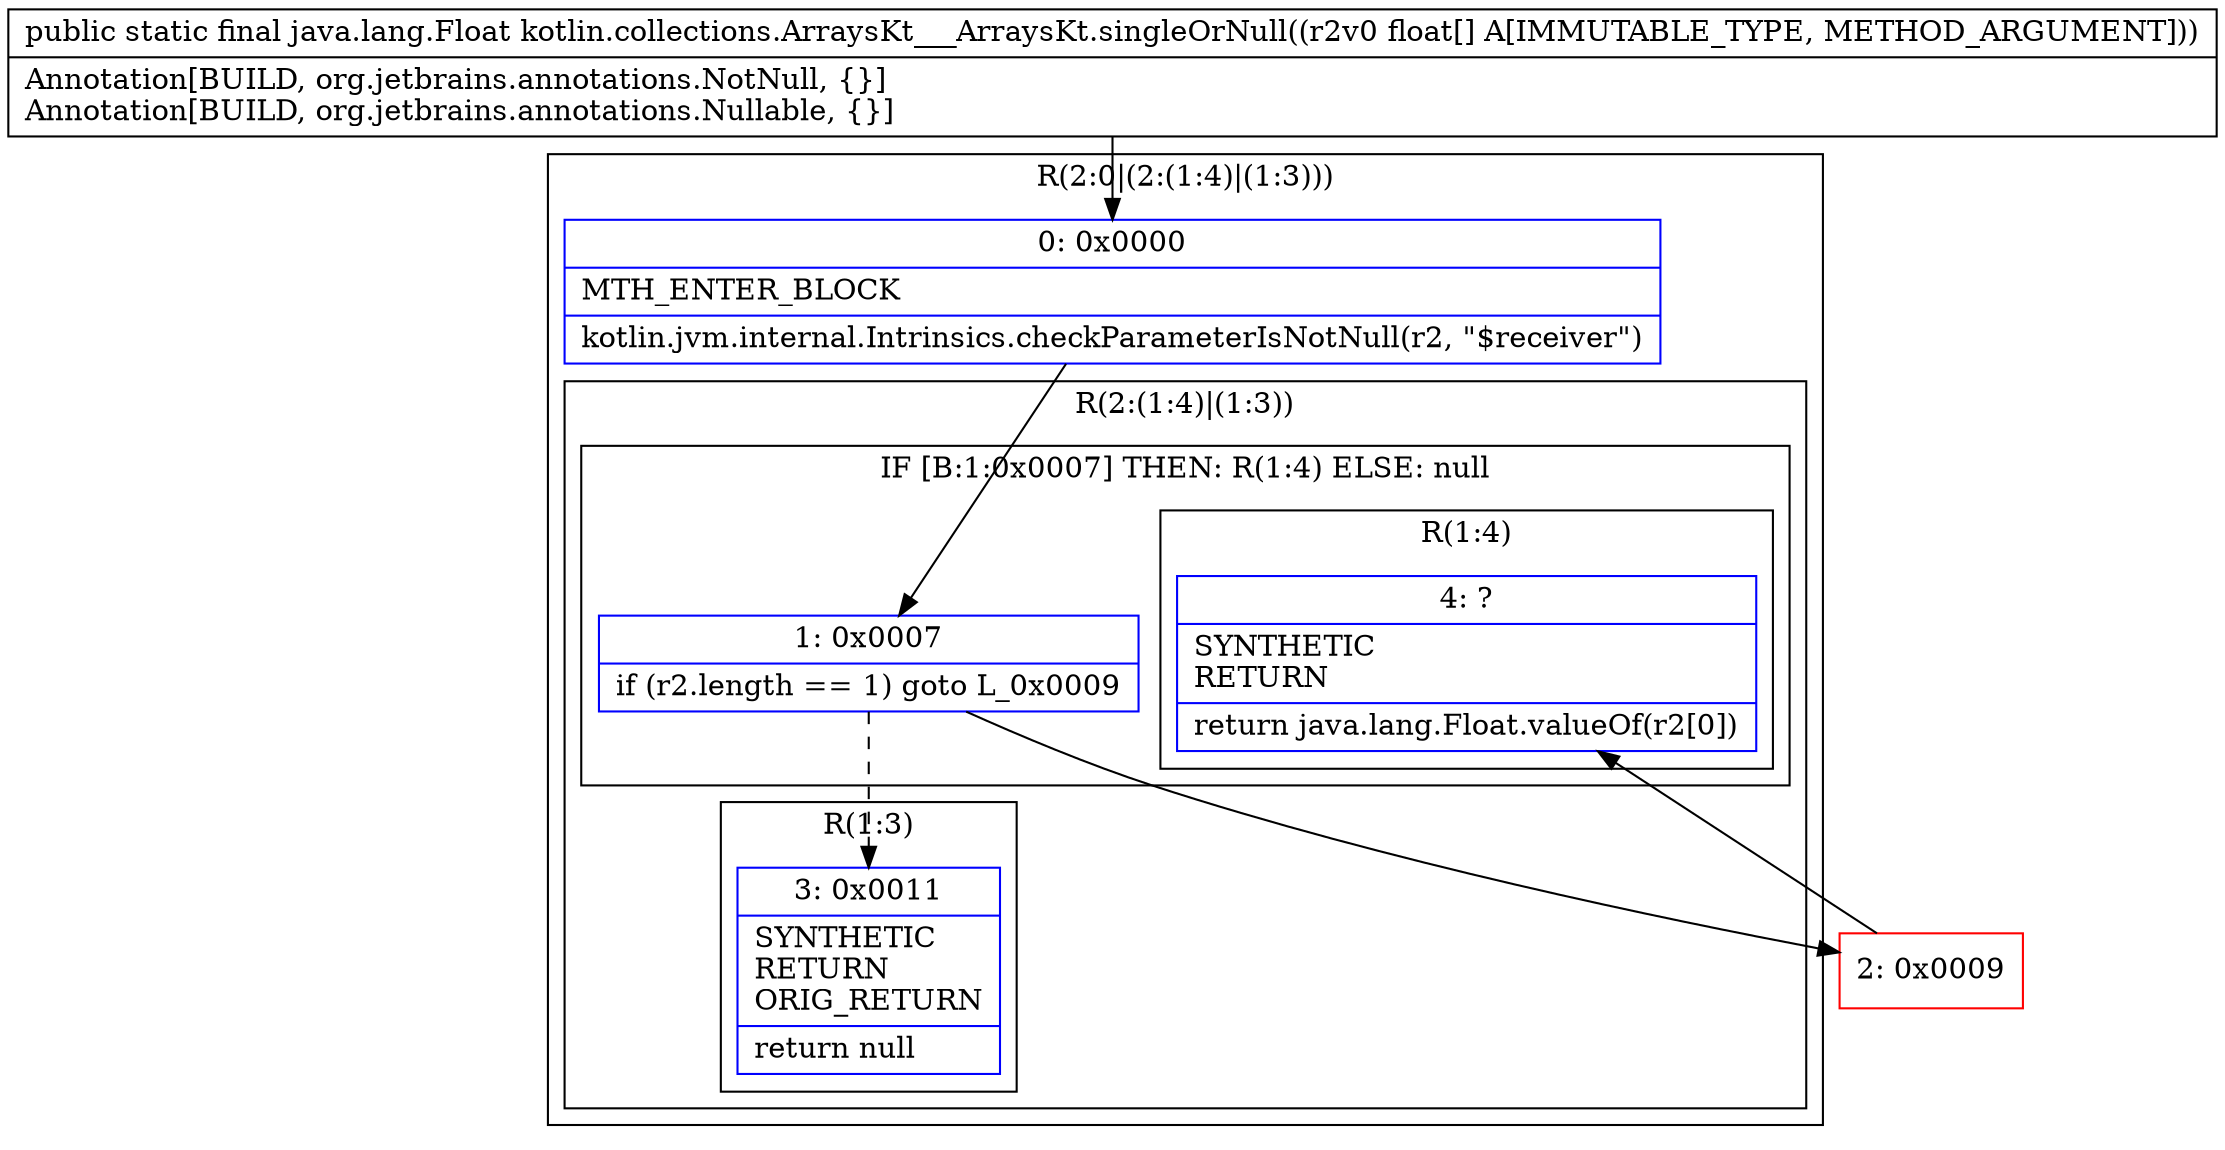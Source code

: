 digraph "CFG forkotlin.collections.ArraysKt___ArraysKt.singleOrNull([F)Ljava\/lang\/Float;" {
subgraph cluster_Region_208427319 {
label = "R(2:0|(2:(1:4)|(1:3)))";
node [shape=record,color=blue];
Node_0 [shape=record,label="{0\:\ 0x0000|MTH_ENTER_BLOCK\l|kotlin.jvm.internal.Intrinsics.checkParameterIsNotNull(r2, \"$receiver\")\l}"];
subgraph cluster_Region_2070880379 {
label = "R(2:(1:4)|(1:3))";
node [shape=record,color=blue];
subgraph cluster_IfRegion_1678630941 {
label = "IF [B:1:0x0007] THEN: R(1:4) ELSE: null";
node [shape=record,color=blue];
Node_1 [shape=record,label="{1\:\ 0x0007|if (r2.length == 1) goto L_0x0009\l}"];
subgraph cluster_Region_2100823404 {
label = "R(1:4)";
node [shape=record,color=blue];
Node_4 [shape=record,label="{4\:\ ?|SYNTHETIC\lRETURN\l|return java.lang.Float.valueOf(r2[0])\l}"];
}
}
subgraph cluster_Region_326327837 {
label = "R(1:3)";
node [shape=record,color=blue];
Node_3 [shape=record,label="{3\:\ 0x0011|SYNTHETIC\lRETURN\lORIG_RETURN\l|return null\l}"];
}
}
}
Node_2 [shape=record,color=red,label="{2\:\ 0x0009}"];
MethodNode[shape=record,label="{public static final java.lang.Float kotlin.collections.ArraysKt___ArraysKt.singleOrNull((r2v0 float[] A[IMMUTABLE_TYPE, METHOD_ARGUMENT]))  | Annotation[BUILD, org.jetbrains.annotations.NotNull, \{\}]\lAnnotation[BUILD, org.jetbrains.annotations.Nullable, \{\}]\l}"];
MethodNode -> Node_0;
Node_0 -> Node_1;
Node_1 -> Node_2;
Node_1 -> Node_3[style=dashed];
Node_2 -> Node_4;
}

